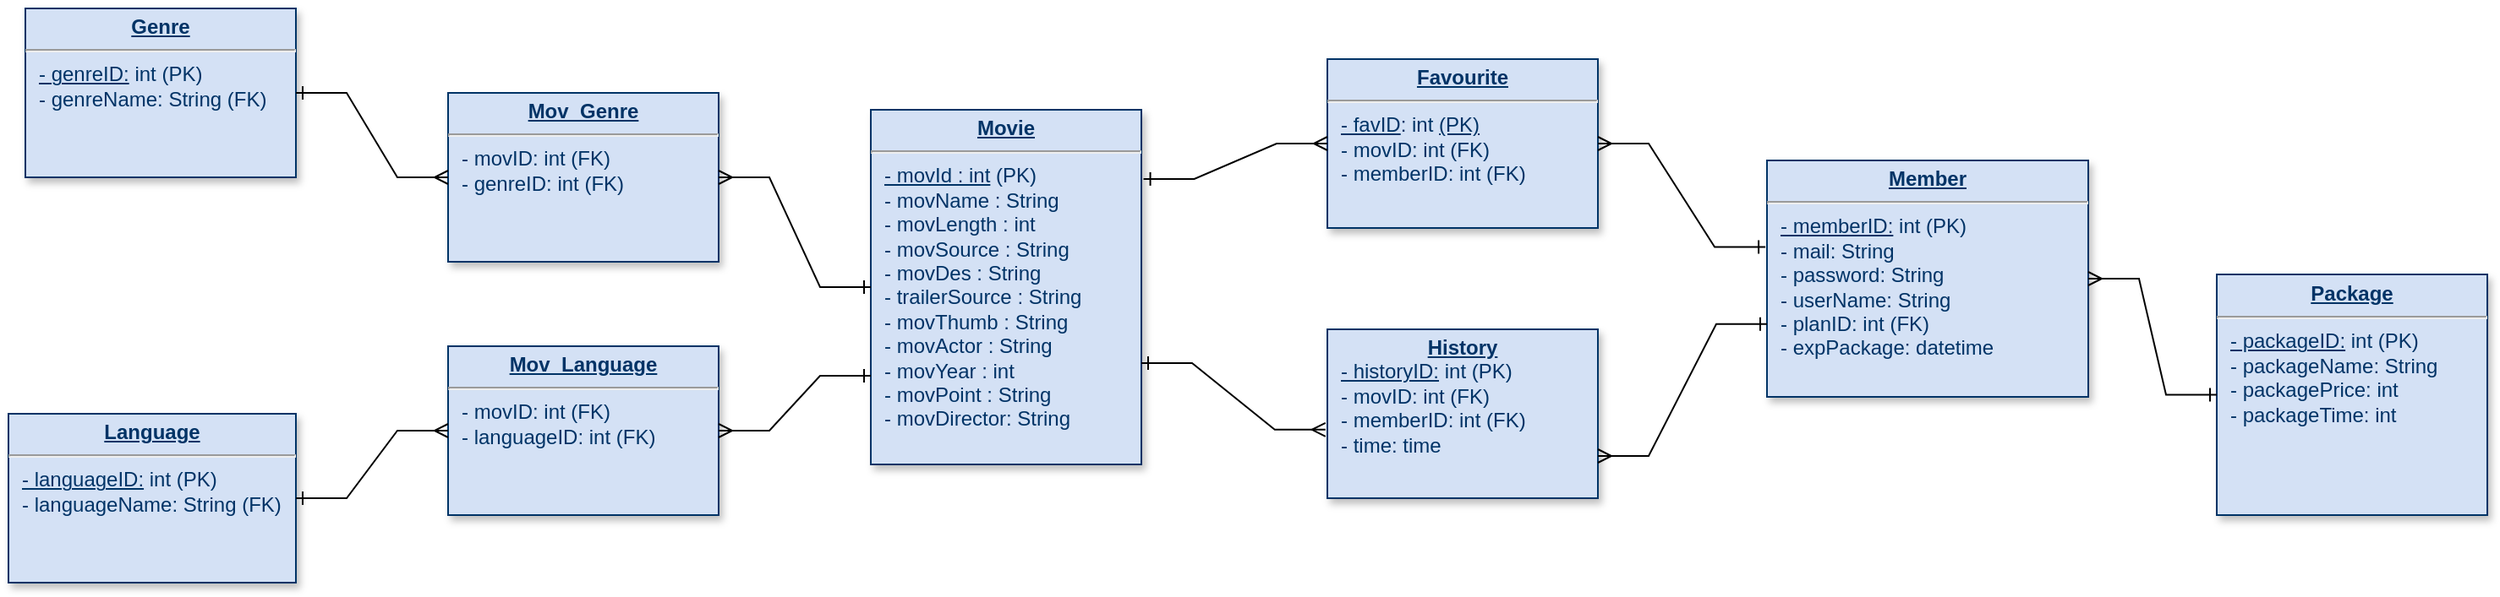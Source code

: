 <mxfile version="22.1.12" type="device">
  <diagram name="Page-1" id="efa7a0a1-bf9b-a30e-e6df-94a7791c09e9">
    <mxGraphModel dx="1701" dy="519" grid="1" gridSize="10" guides="1" tooltips="1" connect="1" arrows="1" fold="1" page="1" pageScale="1" pageWidth="826" pageHeight="1169" background="none" math="0" shadow="0">
      <root>
        <mxCell id="0" />
        <mxCell id="1" parent="0" />
        <mxCell id="20" value="&lt;p style=&quot;margin: 0px; margin-top: 4px; text-align: center; text-decoration: underline;&quot;&gt;&lt;strong&gt;Movie&lt;/strong&gt;&lt;/p&gt;&lt;hr&gt;&lt;p style=&quot;margin: 0px; margin-left: 8px;&quot;&gt;&lt;u&gt;- movId : int&lt;/u&gt; (PK)&lt;/p&gt;&lt;p style=&quot;margin: 0px; margin-left: 8px;&quot;&gt;- movName : String&lt;/p&gt;&lt;p style=&quot;margin: 0px; margin-left: 8px;&quot;&gt;- movLength : int&lt;/p&gt;&lt;p style=&quot;margin: 0px; margin-left: 8px;&quot;&gt;- movSource : String&lt;/p&gt;&lt;p style=&quot;margin: 0px; margin-left: 8px;&quot;&gt;- movDes : String&lt;br&gt;&lt;/p&gt;&lt;p style=&quot;margin: 0px; margin-left: 8px;&quot;&gt;- trailerSource : String&lt;br&gt;&lt;/p&gt;&lt;p style=&quot;margin: 0px; margin-left: 8px;&quot;&gt;- movThumb : String&lt;/p&gt;&lt;p style=&quot;margin: 0px; margin-left: 8px;&quot;&gt;- movActor : String&lt;/p&gt;&lt;p style=&quot;margin: 0px; margin-left: 8px;&quot;&gt;- movYear : int&lt;br&gt;&lt;/p&gt;&lt;p style=&quot;margin: 0px; margin-left: 8px;&quot;&gt;- movPoint : String&lt;/p&gt;&lt;p style=&quot;margin: 0px; margin-left: 8px;&quot;&gt;- movDirector: String&lt;/p&gt;&lt;p style=&quot;margin: 0px; margin-left: 8px;&quot;&gt;&lt;br&gt;&lt;/p&gt;" style="verticalAlign=top;align=left;overflow=fill;fontSize=12;fontFamily=Helvetica;html=1;strokeColor=#003366;shadow=1;fillColor=#D4E1F5;fontColor=#003366" parent="1" vertex="1">
          <mxGeometry x="-230" y="210" width="160" height="210" as="geometry" />
        </mxCell>
        <mxCell id="22" value="&lt;p style=&quot;margin: 0px; margin-top: 4px; text-align: center; text-decoration: underline;&quot;&gt;&lt;b&gt;Member&lt;/b&gt;&lt;/p&gt;&lt;hr&gt;&lt;p style=&quot;margin: 0px; margin-left: 8px;&quot;&gt;&lt;u&gt;- memberID:&lt;/u&gt; int (PK)&lt;br&gt;&lt;/p&gt;&lt;p style=&quot;margin: 0px; margin-left: 8px;&quot;&gt;- mail: String&lt;/p&gt;&lt;p style=&quot;margin: 0px; margin-left: 8px;&quot;&gt;- password: String&lt;/p&gt;&lt;p style=&quot;margin: 0px; margin-left: 8px;&quot;&gt;- userName: String&lt;/p&gt;&lt;p style=&quot;margin: 0px; margin-left: 8px;&quot;&gt;- planID: int (FK)&lt;/p&gt;&lt;p style=&quot;margin: 0px; margin-left: 8px;&quot;&gt;- expPackage&lt;span style=&quot;background-color: initial;&quot;&gt;: datetime&lt;/span&gt;&lt;/p&gt;&lt;p style=&quot;margin: 0px; margin-left: 8px;&quot;&gt;&lt;span style=&quot;background-color: initial;&quot;&gt;&lt;br&gt;&lt;/span&gt;&lt;/p&gt;" style="verticalAlign=top;align=left;overflow=fill;fontSize=12;fontFamily=Helvetica;html=1;strokeColor=#003366;shadow=1;fillColor=#D4E1F5;fontColor=#003366" parent="1" vertex="1">
          <mxGeometry x="300" y="240" width="190" height="140" as="geometry" />
        </mxCell>
        <mxCell id="24" value="&lt;p style=&quot;margin: 0px; margin-top: 4px; text-align: center; text-decoration: underline;&quot;&gt;&lt;strong&gt;Favourite&lt;/strong&gt;&lt;/p&gt;&lt;hr&gt;&lt;p style=&quot;margin: 0px; margin-left: 8px;&quot;&gt;&lt;u&gt;- favID&lt;/u&gt;: int&amp;nbsp;&lt;u&gt;(PK)&lt;/u&gt;&lt;/p&gt;&lt;p style=&quot;margin: 0px; margin-left: 8px;&quot;&gt;- movID: int (FK)&lt;/p&gt;&lt;p style=&quot;margin: 0px; margin-left: 8px;&quot;&gt;- memberID: int (FK)&lt;/p&gt;" style="verticalAlign=top;align=left;overflow=fill;fontSize=12;fontFamily=Helvetica;html=1;strokeColor=#003366;shadow=1;fillColor=#D4E1F5;fontColor=#003366" parent="1" vertex="1">
          <mxGeometry x="40" y="180" width="160" height="100" as="geometry" />
        </mxCell>
        <mxCell id="28" value="&lt;p style=&quot;margin: 0px; margin-top: 4px; text-align: center; text-decoration: underline;&quot;&gt;&lt;b&gt;History&lt;/b&gt;&lt;/p&gt;&lt;p style=&quot;border-color: var(--border-color); margin: 0px 0px 0px 8px;&quot;&gt;&lt;u&gt;- historyID:&lt;/u&gt; int (PK)&amp;nbsp;&lt;/p&gt;&lt;p style=&quot;border-color: var(--border-color); margin: 0px 0px 0px 8px;&quot;&gt;- movID: int (FK)&lt;/p&gt;&lt;p style=&quot;margin: 0px; margin-left: 8px;&quot;&gt;- memberID: int (FK)&lt;/p&gt;&lt;p style=&quot;margin: 0px; margin-left: 8px;&quot;&gt;- time: time&lt;/p&gt;&lt;p style=&quot;margin: 0px; margin-left: 8px;&quot;&gt;&lt;br&gt;&lt;/p&gt;&lt;p style=&quot;margin: 0px; margin-left: 8px;&quot;&gt;&lt;br&gt;&lt;/p&gt;" style="verticalAlign=top;align=left;overflow=fill;fontSize=12;fontFamily=Helvetica;html=1;strokeColor=#003366;shadow=1;fillColor=#D4E1F5;fontColor=#003366" parent="1" vertex="1">
          <mxGeometry x="40" y="340" width="160" height="100" as="geometry" />
        </mxCell>
        <mxCell id="35" value="&lt;p style=&quot;margin: 0px; margin-top: 4px; text-align: center; text-decoration: underline;&quot;&gt;&lt;strong&gt;Package&lt;/strong&gt;&lt;/p&gt;&lt;hr&gt;&lt;p style=&quot;margin: 0px; margin-left: 8px;&quot;&gt;&lt;u&gt;- packageID:&lt;/u&gt; int (PK)&lt;/p&gt;&lt;p style=&quot;margin: 0px; margin-left: 8px;&quot;&gt;- packageName: String&lt;/p&gt;&lt;p style=&quot;margin: 0px; margin-left: 8px;&quot;&gt;- packagePrice: int&lt;/p&gt;&lt;p style=&quot;margin: 0px; margin-left: 8px;&quot;&gt;- packageTime: int&lt;/p&gt;&lt;p style=&quot;margin: 0px; margin-left: 8px;&quot;&gt;&lt;br&gt;&lt;/p&gt;&lt;p style=&quot;margin: 0px; margin-left: 8px;&quot;&gt;&lt;br&gt;&lt;/p&gt;" style="verticalAlign=top;align=left;overflow=fill;fontSize=12;fontFamily=Helvetica;html=1;strokeColor=#003366;shadow=1;fillColor=#D4E1F5;fontColor=#003366" parent="1" vertex="1">
          <mxGeometry x="566" y="307.5" width="160" height="142.5" as="geometry" />
        </mxCell>
        <mxCell id="1KQM_Ly1DHRGmmpZzIUe-138" value="" style="edgeStyle=entityRelationEdgeStyle;fontSize=12;html=1;endArrow=ERone;startArrow=ERmany;rounded=0;entryX=0;entryY=0.692;entryDx=0;entryDy=0;entryPerimeter=0;exitX=1;exitY=0.75;exitDx=0;exitDy=0;startFill=0;endFill=0;" parent="1" source="28" target="22" edge="1">
          <mxGeometry width="100" height="100" relative="1" as="geometry">
            <mxPoint x="200" y="380" as="sourcePoint" />
            <mxPoint x="290" y="280" as="targetPoint" />
            <Array as="points">
              <mxPoint x="280" y="330" />
              <mxPoint x="310" y="280" />
            </Array>
          </mxGeometry>
        </mxCell>
        <mxCell id="qQVJ5kyehNRT8bbRMbL9-132" value="" style="edgeStyle=entityRelationEdgeStyle;fontSize=12;html=1;endArrow=ERmany;rounded=0;exitX=1.008;exitY=0.195;exitDx=0;exitDy=0;exitPerimeter=0;entryX=0;entryY=0.5;entryDx=0;entryDy=0;startArrow=ERone;startFill=0;endFill=0;" parent="1" source="20" target="24" edge="1">
          <mxGeometry width="100" height="100" relative="1" as="geometry">
            <mxPoint x="90" y="310" as="sourcePoint" />
            <mxPoint x="190" y="210" as="targetPoint" />
          </mxGeometry>
        </mxCell>
        <mxCell id="qQVJ5kyehNRT8bbRMbL9-133" value="" style="edgeStyle=entityRelationEdgeStyle;fontSize=12;html=1;endArrow=ERone;startArrow=ERmany;rounded=0;exitX=1;exitY=0.5;exitDx=0;exitDy=0;entryX=-0.005;entryY=0.366;entryDx=0;entryDy=0;entryPerimeter=0;startFill=0;endFill=0;" parent="1" source="24" target="22" edge="1">
          <mxGeometry width="100" height="100" relative="1" as="geometry">
            <mxPoint x="90" y="310" as="sourcePoint" />
            <mxPoint x="190" y="210" as="targetPoint" />
          </mxGeometry>
        </mxCell>
        <mxCell id="1KQM_Ly1DHRGmmpZzIUe-141" value="" style="edgeStyle=entityRelationEdgeStyle;fontSize=12;html=1;endArrow=ERmany;startArrow=ERone;rounded=0;entryX=-0.007;entryY=0.594;entryDx=0;entryDy=0;entryPerimeter=0;endFill=0;startFill=0;" parent="1" target="28" edge="1">
          <mxGeometry width="100" height="100" relative="1" as="geometry">
            <mxPoint x="-70" y="360" as="sourcePoint" />
            <mxPoint x="30" y="260" as="targetPoint" />
          </mxGeometry>
        </mxCell>
        <mxCell id="fz_kI-dqQ1pOyBfzAK2X-36" value="" style="edgeStyle=entityRelationEdgeStyle;fontSize=12;html=1;endArrow=ERone;startArrow=ERmany;rounded=0;exitX=1;exitY=0.5;exitDx=0;exitDy=0;startFill=0;endFill=0;" parent="1" source="22" target="35" edge="1">
          <mxGeometry width="100" height="100" relative="1" as="geometry">
            <mxPoint x="620" y="350" as="sourcePoint" />
            <mxPoint x="730" y="270" as="targetPoint" />
            <Array as="points">
              <mxPoint x="650" y="370" />
              <mxPoint x="780" y="310" />
              <mxPoint x="790" y="320" />
            </Array>
          </mxGeometry>
        </mxCell>
        <mxCell id="Aw31Eea-eNxZnHadVj7O-35" value="&lt;p style=&quot;margin: 0px; margin-top: 4px; text-align: center; text-decoration: underline;&quot;&gt;&lt;b&gt;Mov_Genre&lt;/b&gt;&lt;/p&gt;&lt;hr&gt;&lt;p style=&quot;margin: 0px; margin-left: 8px;&quot;&gt;&lt;span style=&quot;background-color: initial;&quot;&gt;- movID: int (FK)&lt;/span&gt;&lt;br&gt;&lt;/p&gt;&lt;p style=&quot;margin: 0px; margin-left: 8px;&quot;&gt;- genreID: int (FK)&lt;/p&gt;" style="verticalAlign=top;align=left;overflow=fill;fontSize=12;fontFamily=Helvetica;html=1;strokeColor=#003366;shadow=1;fillColor=#D4E1F5;fontColor=#003366" parent="1" vertex="1">
          <mxGeometry x="-480" y="200" width="160" height="100" as="geometry" />
        </mxCell>
        <mxCell id="Aw31Eea-eNxZnHadVj7O-36" value="&lt;p style=&quot;margin: 0px; margin-top: 4px; text-align: center; text-decoration: underline;&quot;&gt;&lt;b&gt;Genre&lt;/b&gt;&lt;/p&gt;&lt;hr&gt;&lt;p style=&quot;margin: 0px; margin-left: 8px;&quot;&gt;&lt;u style=&quot;background-color: initial;&quot;&gt;- genreID:&lt;/u&gt;&lt;span style=&quot;background-color: initial;&quot;&gt;&amp;nbsp;int&lt;/span&gt;&lt;span style=&quot;background-color: initial;&quot;&gt; (PK)&lt;/span&gt;&lt;br&gt;&lt;/p&gt;&lt;p style=&quot;margin: 0px; margin-left: 8px;&quot;&gt;- genreName: String (FK)&amp;nbsp;&lt;/p&gt;" style="verticalAlign=top;align=left;overflow=fill;fontSize=12;fontFamily=Helvetica;html=1;strokeColor=#003366;shadow=1;fillColor=#D4E1F5;fontColor=#003366" parent="1" vertex="1">
          <mxGeometry x="-730" y="150" width="160" height="100" as="geometry" />
        </mxCell>
        <mxCell id="Aw31Eea-eNxZnHadVj7O-37" value="" style="edgeStyle=entityRelationEdgeStyle;fontSize=12;html=1;endArrow=ERmany;rounded=0;entryX=1;entryY=0.5;entryDx=0;entryDy=0;exitX=0;exitY=0.5;exitDx=0;exitDy=0;endFill=0;startArrow=ERone;startFill=0;" parent="1" source="20" target="Aw31Eea-eNxZnHadVj7O-35" edge="1">
          <mxGeometry width="100" height="100" relative="1" as="geometry">
            <mxPoint x="-330" y="340" as="sourcePoint" />
            <mxPoint x="-230" y="240" as="targetPoint" />
          </mxGeometry>
        </mxCell>
        <mxCell id="Aw31Eea-eNxZnHadVj7O-38" value="" style="edgeStyle=entityRelationEdgeStyle;fontSize=12;html=1;endArrow=ERmany;rounded=0;exitX=1;exitY=0.5;exitDx=0;exitDy=0;entryX=0;entryY=0.5;entryDx=0;entryDy=0;startArrow=ERone;startFill=0;endFill=0;" parent="1" source="Aw31Eea-eNxZnHadVj7O-36" target="Aw31Eea-eNxZnHadVj7O-35" edge="1">
          <mxGeometry width="100" height="100" relative="1" as="geometry">
            <mxPoint x="-330" y="340" as="sourcePoint" />
            <mxPoint x="-230" y="240" as="targetPoint" />
          </mxGeometry>
        </mxCell>
        <mxCell id="MqvfwrXYKcu1Jg3Be1VA-35" value="&lt;p style=&quot;margin: 0px; margin-top: 4px; text-align: center; text-decoration: underline;&quot;&gt;&lt;b&gt;Mov_Language&lt;/b&gt;&lt;/p&gt;&lt;hr&gt;&lt;p style=&quot;margin: 0px; margin-left: 8px;&quot;&gt;&lt;span style=&quot;background-color: initial;&quot;&gt;- movID: int (FK)&lt;/span&gt;&lt;br&gt;&lt;/p&gt;&lt;p style=&quot;margin: 0px; margin-left: 8px;&quot;&gt;- languageID: int (FK)&lt;/p&gt;" style="verticalAlign=top;align=left;overflow=fill;fontSize=12;fontFamily=Helvetica;html=1;strokeColor=#003366;shadow=1;fillColor=#D4E1F5;fontColor=#003366" parent="1" vertex="1">
          <mxGeometry x="-480" y="350" width="160" height="100" as="geometry" />
        </mxCell>
        <mxCell id="MqvfwrXYKcu1Jg3Be1VA-36" value="&lt;p style=&quot;margin: 0px; margin-top: 4px; text-align: center; text-decoration: underline;&quot;&gt;&lt;b&gt;Language&lt;/b&gt;&lt;/p&gt;&lt;hr&gt;&lt;p style=&quot;margin: 0px; margin-left: 8px;&quot;&gt;&lt;u style=&quot;background-color: initial;&quot;&gt;- languageID:&lt;/u&gt;&lt;span style=&quot;background-color: initial;&quot;&gt; int&lt;/span&gt;&lt;span style=&quot;background-color: initial;&quot;&gt;&amp;nbsp;(PK)&lt;/span&gt;&lt;br&gt;&lt;/p&gt;&lt;p style=&quot;margin: 0px; margin-left: 8px;&quot;&gt;- languageName: String (FK)&amp;nbsp;&lt;/p&gt;" style="verticalAlign=top;align=left;overflow=fill;fontSize=12;fontFamily=Helvetica;html=1;strokeColor=#003366;shadow=1;fillColor=#D4E1F5;fontColor=#003366" parent="1" vertex="1">
          <mxGeometry x="-740" y="390" width="170" height="100" as="geometry" />
        </mxCell>
        <mxCell id="MqvfwrXYKcu1Jg3Be1VA-37" value="" style="edgeStyle=entityRelationEdgeStyle;fontSize=12;html=1;endArrow=ERmany;rounded=0;entryX=1;entryY=0.5;entryDx=0;entryDy=0;exitX=0;exitY=0.75;exitDx=0;exitDy=0;endFill=0;startArrow=ERone;startFill=0;" parent="1" source="20" target="MqvfwrXYKcu1Jg3Be1VA-35" edge="1">
          <mxGeometry width="100" height="100" relative="1" as="geometry">
            <mxPoint x="-250" y="505" as="sourcePoint" />
            <mxPoint x="-250" y="430" as="targetPoint" />
          </mxGeometry>
        </mxCell>
        <mxCell id="MqvfwrXYKcu1Jg3Be1VA-38" value="" style="edgeStyle=entityRelationEdgeStyle;fontSize=12;html=1;endArrow=ERmany;rounded=0;exitX=1;exitY=0.5;exitDx=0;exitDy=0;entryX=0;entryY=0.5;entryDx=0;entryDy=0;startArrow=ERone;startFill=0;endFill=0;" parent="1" source="MqvfwrXYKcu1Jg3Be1VA-36" target="MqvfwrXYKcu1Jg3Be1VA-35" edge="1">
          <mxGeometry width="100" height="100" relative="1" as="geometry">
            <mxPoint x="-350" y="530" as="sourcePoint" />
            <mxPoint x="-250" y="430" as="targetPoint" />
          </mxGeometry>
        </mxCell>
      </root>
    </mxGraphModel>
  </diagram>
</mxfile>
